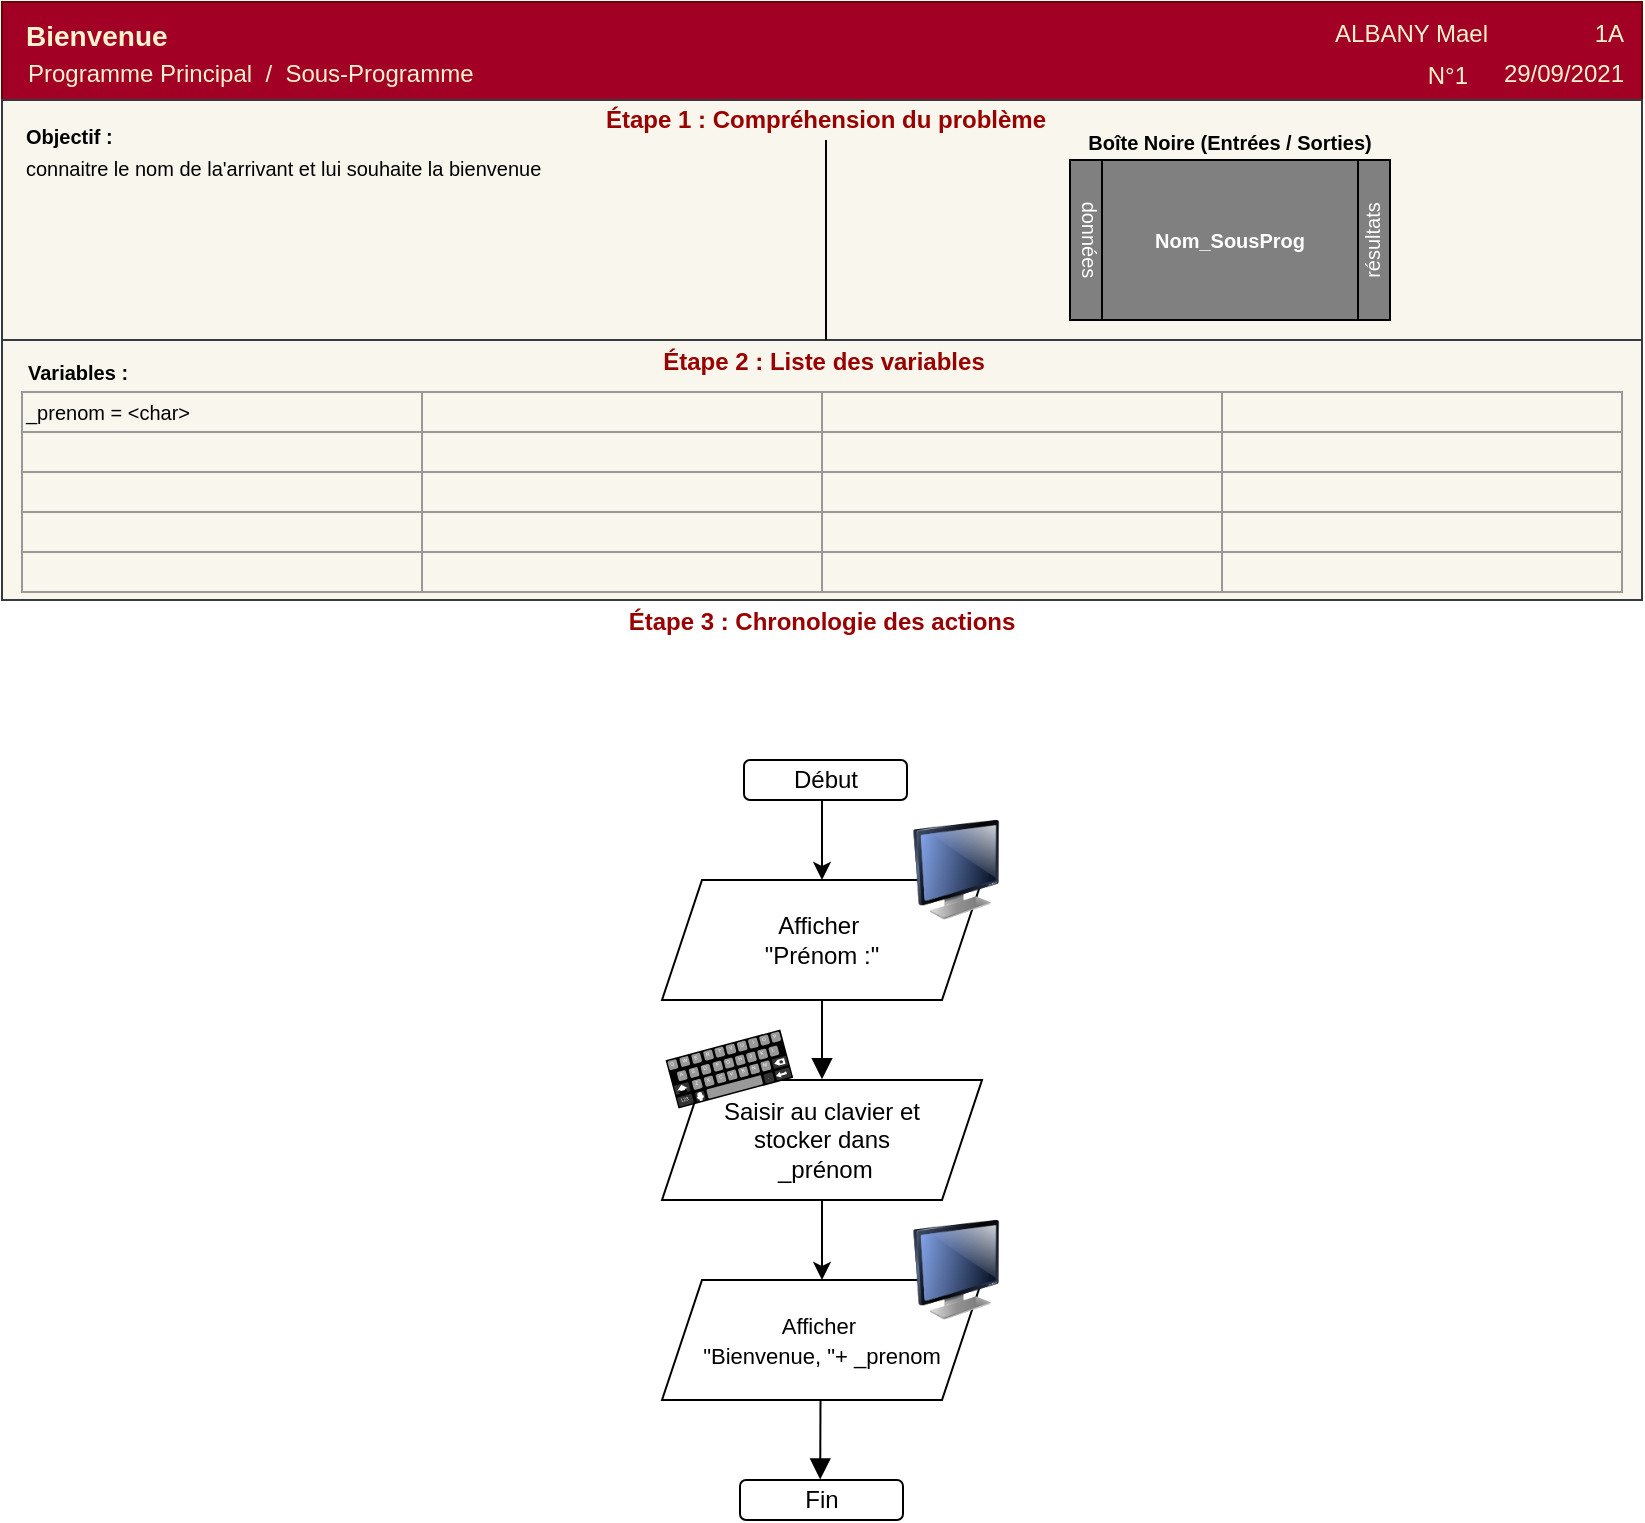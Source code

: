 <mxfile version="15.2.7" type="device"><diagram id="C5RBs43oDa-KdzZeNtuy" name="Page-1"><mxGraphModel dx="3076" dy="1910" grid="1" gridSize="10" guides="1" tooltips="1" connect="1" arrows="1" fold="1" page="1" pageScale="1" pageWidth="827" pageHeight="1169" math="0" shadow="0"><root><mxCell id="WIyWlLk6GJQsqaUBKTNV-0"/><mxCell id="WIyWlLk6GJQsqaUBKTNV-1" parent="WIyWlLk6GJQsqaUBKTNV-0"/><mxCell id="lnCyzunkSjbtColJnRYk-47" value="" style="group" parent="WIyWlLk6GJQsqaUBKTNV-1" vertex="1" connectable="0"><mxGeometry x="-1650" y="-1169" width="820" height="299" as="geometry"/></mxCell><mxCell id="lnCyzunkSjbtColJnRYk-46" value="" style="group;allowArrows=0;dropTarget=0;recursiveResize=0;expand=0;movable=0;resizable=0;rotatable=0;deletable=0;cloneable=0;editable=0;" parent="lnCyzunkSjbtColJnRYk-47" vertex="1" connectable="0"><mxGeometry width="820" height="299" as="geometry"/></mxCell><mxCell id="FBwt7Aevd6_M9OipMNYC-8" value="" style="rounded=0;whiteSpace=wrap;html=1;fontSize=12;align=left;fillColor=#a20025;strokeColor=#6F0000;fontColor=#ffffff;deletable=0;cloneable=0;rotatable=0;resizable=0;movable=0;expand=0;recursiveResize=0;allowArrows=0;connectable=0;editable=0;" parent="lnCyzunkSjbtColJnRYk-46" vertex="1"><mxGeometry width="820" height="49" as="geometry"/></mxCell><mxCell id="td8Thl32gD1S19auqDvH-131" value="" style="rounded=0;whiteSpace=wrap;html=1;strokeWidth=1;perimeterSpacing=0;connectable=0;allowArrows=0;resizable=0;movable=0;rotatable=0;cloneable=0;deletable=0;resizeWidth=0;fillColor=#f9f7ed;strokeColor=#36393d;expand=0;recursiveResize=0;editable=0;" parent="lnCyzunkSjbtColJnRYk-46" vertex="1"><mxGeometry y="49" width="820" height="120" as="geometry"/></mxCell><mxCell id="pmkci14DqVWy7yplzHCR-0" value="" style="rounded=0;whiteSpace=wrap;html=1;fillColor=#f9f7ed;strokeColor=#36393d;connectable=0;allowArrows=0;recursiveResize=0;expand=0;movable=0;resizable=0;rotatable=0;cloneable=0;deletable=0;editable=0;" parent="lnCyzunkSjbtColJnRYk-46" vertex="1"><mxGeometry y="169" width="820" height="130" as="geometry"/></mxCell><mxCell id="FBwt7Aevd6_M9OipMNYC-7" value="" style="endArrow=none;html=1;fontSize=12;fontColor=#808080;startFill=0;endFill=0;anchorPointDirection=0;bendable=0;movable=0;cloneable=0;deletable=0;editable=0;" parent="lnCyzunkSjbtColJnRYk-47" edge="1"><mxGeometry width="50" height="50" relative="1" as="geometry"><mxPoint x="412" y="69" as="sourcePoint"/><mxPoint x="412" y="169" as="targetPoint"/></mxGeometry></mxCell><mxCell id="td8Thl32gD1S19auqDvH-126" value="Programme Principal&amp;nbsp; /&amp;nbsp; Sous-Programme" style="text;html=1;strokeColor=none;fillColor=none;align=left;verticalAlign=middle;whiteSpace=wrap;rounded=0;fontColor=#FFF2CC;connectable=0;allowArrows=0;recursiveResize=0;expand=0;movable=0;resizable=0;rotatable=0;cloneable=0;deletable=0;pointerEvents=0;" parent="WIyWlLk6GJQsqaUBKTNV-1" vertex="1"><mxGeometry x="-1639" y="-1143" width="238" height="20" as="geometry"/></mxCell><mxCell id="td8Thl32gD1S19auqDvH-127" value="ALBANY Mael" style="text;html=1;strokeColor=none;fillColor=none;align=right;verticalAlign=middle;whiteSpace=wrap;rounded=0;movable=0;resizable=0;rotatable=0;deletable=0;editable=1;connectable=0;fontColor=#FFF2CC;allowArrows=0;recursiveResize=0;expand=0;cloneable=0;pointerEvents=0;" parent="WIyWlLk6GJQsqaUBKTNV-1" vertex="1"><mxGeometry x="-1285" y="-1163" width="380" height="20" as="geometry"/></mxCell><mxCell id="td8Thl32gD1S19auqDvH-128" value="1A" style="text;html=1;strokeColor=none;fillColor=none;align=right;verticalAlign=middle;whiteSpace=wrap;rounded=0;movable=0;fontColor=#FFF2CC;connectable=0;allowArrows=0;recursiveResize=0;expand=0;resizable=0;rotatable=0;cloneable=0;deletable=0;pointerEvents=0;" parent="WIyWlLk6GJQsqaUBKTNV-1" vertex="1"><mxGeometry x="-900" y="-1165" width="63.45" height="23" as="geometry"/></mxCell><mxCell id="td8Thl32gD1S19auqDvH-132" value="N°1" style="text;html=1;strokeColor=none;fillColor=none;align=right;verticalAlign=middle;whiteSpace=wrap;rounded=0;movable=0;fontColor=#FFF2CC;connectable=0;allowArrows=0;recursiveResize=0;expand=0;resizable=0;rotatable=0;cloneable=0;deletable=0;pointerEvents=0;" parent="WIyWlLk6GJQsqaUBKTNV-1" vertex="1"><mxGeometry x="-1017" y="-1142" width="102" height="20" as="geometry"/></mxCell><mxCell id="td8Thl32gD1S19auqDvH-133" value="&lt;font style=&quot;font-size: 10px&quot;&gt;&lt;b&gt;Objectif :&lt;/b&gt;&lt;/font&gt;" style="text;html=1;strokeColor=none;fillColor=none;align=left;verticalAlign=middle;whiteSpace=wrap;rounded=0;fontSize=14;resizable=0;movable=0;editable=0;rotatable=0;deletable=0;connectable=0;allowArrows=0;recursiveResize=0;expand=0;cloneable=0;pointerEvents=0;" parent="WIyWlLk6GJQsqaUBKTNV-1" vertex="1"><mxGeometry x="-1640" y="-1112.5" width="160" height="19.5" as="geometry"/></mxCell><mxCell id="td8Thl32gD1S19auqDvH-142" value="29/09/2021" style="text;html=1;strokeColor=none;fillColor=none;align=right;verticalAlign=middle;whiteSpace=wrap;rounded=0;movable=0;fontColor=#FFF2CC;connectable=0;allowArrows=0;recursiveResize=0;expand=0;resizable=0;rotatable=0;cloneable=0;deletable=0;pointerEvents=0;" parent="WIyWlLk6GJQsqaUBKTNV-1" vertex="1"><mxGeometry x="-908" y="-1143" width="71" height="20" as="geometry"/></mxCell><mxCell id="td8Thl32gD1S19auqDvH-143" value="&lt;span style=&quot;font-family: &amp;#34;helvetica&amp;#34; ; font-style: normal ; letter-spacing: normal ; text-indent: 0px ; text-transform: none ; word-spacing: 0px ; display: inline ; float: none&quot;&gt;&lt;font style=&quot;font-size: 14px&quot; color=&quot;#fff2cc&quot;&gt;&lt;b&gt;Bienvenue&lt;/b&gt;&lt;/font&gt;&lt;/span&gt;" style="text;whiteSpace=wrap;html=1;fontSize=16;movable=0;align=left;connectable=0;allowArrows=0;resizable=0;rotatable=0;cloneable=0;deletable=0;expand=0;recursiveResize=0;pointerEvents=0;" parent="WIyWlLk6GJQsqaUBKTNV-1" vertex="1"><mxGeometry x="-1640" y="-1169" width="280" height="30" as="geometry"/></mxCell><mxCell id="td8Thl32gD1S19auqDvH-146" value="&lt;span style=&quot;font-size: 10px&quot;&gt;connaitre le nom de la'arrivant et lui souhaite la bienvenue&lt;/span&gt;" style="text;html=1;strokeColor=none;fillColor=none;align=left;verticalAlign=top;whiteSpace=wrap;rounded=0;movable=0;autosize=0;resizable=0;deletable=0;allowArrows=0;connectable=0;imageVerticalAlign=top;rotatable=0;cloneable=0;recursiveResize=0;expand=0;resizeHeight=0;pointerEvents=0;" parent="WIyWlLk6GJQsqaUBKTNV-1" vertex="1"><mxGeometry x="-1640" y="-1100" width="370" height="90" as="geometry"/></mxCell><mxCell id="pmkci14DqVWy7yplzHCR-1" value="&lt;b style=&quot;&quot;&gt;&lt;font style=&quot;font-size: 10px&quot;&gt;Variables :&lt;/font&gt;&lt;/b&gt;" style="text;html=1;strokeColor=none;fillColor=none;align=left;verticalAlign=middle;whiteSpace=wrap;rounded=0;connectable=0;allowArrows=0;recursiveResize=0;expand=0;movable=0;resizable=0;rotatable=0;cloneable=0;deletable=0;pointerEvents=0;editable=0;" parent="WIyWlLk6GJQsqaUBKTNV-1" vertex="1"><mxGeometry x="-1639" y="-994" width="80" height="20" as="geometry"/></mxCell><mxCell id="pmkci14DqVWy7yplzHCR-34" value="" style="group;allowArrows=0;dropTarget=0;recursiveResize=0;expand=0;movable=0;resizable=0;rotatable=0;deletable=0;cloneable=0;pointerEvents=0;" parent="WIyWlLk6GJQsqaUBKTNV-1" vertex="1" connectable="0"><mxGeometry x="-1639" y="-970" width="795" height="90" as="geometry"/></mxCell><mxCell id="pmkci14DqVWy7yplzHCR-53" value="" style="group;allowArrows=0;dropTarget=0;recursiveResize=0;expand=0;movable=0;resizable=0;rotatable=0;cloneable=0;deletable=0;container=0;pointerEvents=0;" parent="WIyWlLk6GJQsqaUBKTNV-1" vertex="1" connectable="0"><mxGeometry x="-1639" y="-970" width="800.45" height="90" as="geometry"/></mxCell><mxCell id="lnCyzunkSjbtColJnRYk-22" value="&lt;span style=&quot;font-family: &amp;#34;helvetica&amp;#34; ; font-style: normal ; letter-spacing: normal ; text-indent: 0px ; text-transform: none ; word-spacing: 0px ; display: inline ; float: none&quot;&gt;&lt;b&gt;&lt;font style=&quot;font-size: 12px&quot; color=&quot;#990000&quot;&gt;Étape 1 : Compréhension du problème&lt;/font&gt;&lt;/b&gt;&lt;/span&gt;" style="text;whiteSpace=wrap;html=1;align=center;connectable=0;allowArrows=0;recursiveResize=0;expand=0;movable=0;resizable=0;rotatable=0;deletable=0;cloneable=0;pointerEvents=0;editable=0;" parent="WIyWlLk6GJQsqaUBKTNV-1" vertex="1"><mxGeometry x="-1378" y="-1123.75" width="280" height="30" as="geometry"/></mxCell><mxCell id="lnCyzunkSjbtColJnRYk-23" value="&lt;span style=&quot;font-family: &amp;#34;helvetica&amp;#34; ; font-style: normal ; letter-spacing: normal ; text-indent: 0px ; text-transform: none ; word-spacing: 0px ; display: inline ; float: none&quot;&gt;&lt;b&gt;&lt;font style=&quot;font-size: 12px&quot; color=&quot;#990000&quot;&gt;Étape 2 : Liste des variables&lt;/font&gt;&lt;/b&gt;&lt;/span&gt;" style="text;whiteSpace=wrap;html=1;align=center;connectable=0;allowArrows=0;expand=0;recursiveResize=0;movable=0;resizable=0;rotatable=0;cloneable=0;deletable=0;pointerEvents=0;editable=0;" parent="WIyWlLk6GJQsqaUBKTNV-1" vertex="1"><mxGeometry x="-1379" y="-1003" width="280" height="30" as="geometry"/></mxCell><mxCell id="lnCyzunkSjbtColJnRYk-24" value="&lt;span style=&quot;font-family: &amp;#34;helvetica&amp;#34; ; font-style: normal ; letter-spacing: normal ; text-indent: 0px ; text-transform: none ; word-spacing: 0px ; display: inline ; float: none&quot;&gt;&lt;b&gt;&lt;font style=&quot;font-size: 12px&quot; color=&quot;#990000&quot;&gt;Étape 3 : Chronologie des actions&lt;/font&gt;&lt;/b&gt;&lt;/span&gt;" style="text;whiteSpace=wrap;html=1;align=center;connectable=0;allowArrows=0;recursiveResize=0;expand=0;movable=0;resizable=0;rotatable=0;cloneable=0;deletable=0;pointerEvents=0;editable=0;" parent="WIyWlLk6GJQsqaUBKTNV-1" vertex="1"><mxGeometry x="-1380" y="-873" width="280" height="20" as="geometry"/></mxCell><mxCell id="pmkci14DqVWy7yplzHCR-49" value="_prenom = &amp;lt;char&amp;gt;" style="rounded=0;whiteSpace=wrap;html=1;align=left;verticalAlign=middle;labelBackgroundColor=none;fontColor=none;noLabel=0;fillColor=none;strokeColor=#999999;allowArrows=0;connectable=0;recursiveResize=0;expand=0;movable=0;resizable=0;rotatable=0;cloneable=0;deletable=0;editable=1;fontSize=10;spacingBottom=1;pointerEvents=0;" parent="WIyWlLk6GJQsqaUBKTNV-1" vertex="1"><mxGeometry x="-1640" y="-974" width="200" height="20" as="geometry"/></mxCell><mxCell id="td8Thl32gD1S19auqDvH-148" value="&lt;font style=&quot;font-size: 10px&quot;&gt;&lt;b&gt;Boîte Noire (Entrées / Sorties)&lt;/b&gt;&lt;/font&gt;" style="text;html=1;strokeColor=none;fillColor=none;align=center;verticalAlign=middle;whiteSpace=wrap;rounded=0;fontSize=14;movable=0;resizable=0;connectable=0;allowArrows=0;rotatable=0;deletable=0;expand=0;editable=0;recursiveResize=0;cloneable=0;pointerEvents=0;" parent="WIyWlLk6GJQsqaUBKTNV-1" vertex="1"><mxGeometry x="-1126" y="-1109.5" width="180" height="19.5" as="geometry"/></mxCell><mxCell id="lnCyzunkSjbtColJnRYk-25" value="" style="group;allowArrows=0;dropTarget=0;recursiveResize=0;expand=0;movable=0;resizable=0;rotatable=0;cloneable=0;deletable=0;editable=0;" parent="WIyWlLk6GJQsqaUBKTNV-1" vertex="1" connectable="0"><mxGeometry x="-1117" y="-1090" width="162" height="80" as="geometry"/></mxCell><mxCell id="lnCyzunkSjbtColJnRYk-19" value="&lt;font color=&quot;#ffffff&quot; style=&quot;font-size: 10px&quot;&gt;&lt;b&gt;Nom_SousProg&lt;/b&gt;&lt;/font&gt;" style="shape=process;whiteSpace=wrap;html=1;backgroundOutline=0;fontColor=#808080;fillColor=#808080;allowArrows=0;recursiveResize=0;expand=0;resizable=0;rotatable=0;cloneable=0;connectable=0;movable=0;deletable=0;" parent="lnCyzunkSjbtColJnRYk-25" vertex="1"><mxGeometry x="1" width="160" height="80" as="geometry"/></mxCell><mxCell id="lnCyzunkSjbtColJnRYk-20" value="&lt;span style=&quot;font-size: 10px&quot;&gt;données&lt;/span&gt;" style="text;html=1;strokeColor=none;fillColor=none;align=center;verticalAlign=middle;whiteSpace=wrap;rounded=0;horizontal=0;fontColor=#FFFFFF;rotation=-180;spacing=0;fontSize=10;allowArrows=0;expand=0;movable=0;resizable=0;rotatable=0;cloneable=0;deletable=0;pointerEvents=0;editable=0;connectable=0;recursiveResize=0;" parent="lnCyzunkSjbtColJnRYk-25" vertex="1"><mxGeometry x="1" y="10" width="20" height="60" as="geometry"/></mxCell><mxCell id="lnCyzunkSjbtColJnRYk-21" value="&lt;span style=&quot;font-size: 10px&quot;&gt;résultats&lt;br style=&quot;font-size: 10px&quot;&gt;&lt;/span&gt;" style="text;html=1;strokeColor=none;fillColor=none;align=center;verticalAlign=middle;whiteSpace=wrap;rounded=0;horizontal=0;fontColor=#FFFFFF;rotation=0;spacing=0;fontSize=10;allowArrows=0;expand=0;movable=0;resizable=0;rotatable=0;cloneable=0;deletable=0;pointerEvents=0;editable=0;connectable=0;recursiveResize=0;" parent="lnCyzunkSjbtColJnRYk-25" vertex="1"><mxGeometry x="142" y="10" width="20" height="60" as="geometry"/></mxCell><mxCell id="lnCyzunkSjbtColJnRYk-27" value="" style="rounded=0;whiteSpace=wrap;html=1;align=left;verticalAlign=middle;labelBackgroundColor=none;fontColor=none;noLabel=0;fillColor=none;strokeColor=#999999;allowArrows=0;connectable=0;recursiveResize=0;expand=0;movable=0;resizable=0;rotatable=0;cloneable=0;deletable=0;editable=1;fontSize=10;spacingBottom=1;pointerEvents=0;" parent="WIyWlLk6GJQsqaUBKTNV-1" vertex="1"><mxGeometry x="-1640" y="-954" width="200" height="20" as="geometry"/></mxCell><mxCell id="lnCyzunkSjbtColJnRYk-28" value="" style="rounded=0;whiteSpace=wrap;html=1;align=left;verticalAlign=middle;labelBackgroundColor=none;fontColor=none;noLabel=0;fillColor=none;strokeColor=#999999;allowArrows=0;connectable=0;recursiveResize=0;expand=0;movable=0;resizable=0;rotatable=0;cloneable=0;deletable=0;editable=1;fontSize=10;spacingBottom=1;pointerEvents=0;" parent="WIyWlLk6GJQsqaUBKTNV-1" vertex="1"><mxGeometry x="-1640" y="-934" width="200" height="20" as="geometry"/></mxCell><mxCell id="lnCyzunkSjbtColJnRYk-29" value="" style="rounded=0;whiteSpace=wrap;html=1;align=left;verticalAlign=middle;labelBackgroundColor=none;fontColor=none;noLabel=0;fillColor=none;strokeColor=#999999;allowArrows=0;connectable=0;recursiveResize=0;expand=0;movable=0;resizable=0;rotatable=0;cloneable=0;deletable=0;editable=1;fontSize=10;spacingBottom=1;pointerEvents=0;" parent="WIyWlLk6GJQsqaUBKTNV-1" vertex="1"><mxGeometry x="-1640" y="-914" width="200" height="20" as="geometry"/></mxCell><mxCell id="lnCyzunkSjbtColJnRYk-30" value="" style="rounded=0;whiteSpace=wrap;html=1;align=left;verticalAlign=middle;labelBackgroundColor=none;fontColor=none;noLabel=0;fillColor=none;strokeColor=#999999;allowArrows=0;connectable=0;recursiveResize=0;expand=0;movable=0;resizable=0;rotatable=0;cloneable=0;deletable=0;editable=1;fontSize=10;spacingBottom=1;pointerEvents=0;" parent="WIyWlLk6GJQsqaUBKTNV-1" vertex="1"><mxGeometry x="-1640" y="-894" width="200" height="20" as="geometry"/></mxCell><mxCell id="lnCyzunkSjbtColJnRYk-31" value="" style="rounded=0;whiteSpace=wrap;html=1;align=left;verticalAlign=middle;labelBackgroundColor=none;fontColor=none;noLabel=0;fillColor=none;strokeColor=#999999;allowArrows=0;connectable=0;recursiveResize=0;expand=0;movable=0;resizable=0;rotatable=0;cloneable=0;deletable=0;editable=1;fontSize=10;spacingBottom=1;pointerEvents=0;" parent="WIyWlLk6GJQsqaUBKTNV-1" vertex="1"><mxGeometry x="-1440" y="-974" width="200" height="20" as="geometry"/></mxCell><mxCell id="lnCyzunkSjbtColJnRYk-32" value="" style="rounded=0;whiteSpace=wrap;html=1;align=left;verticalAlign=middle;labelBackgroundColor=none;fontColor=none;noLabel=0;fillColor=none;strokeColor=#999999;allowArrows=0;connectable=0;recursiveResize=0;expand=0;movable=0;resizable=0;rotatable=0;cloneable=0;deletable=0;editable=1;fontSize=10;spacingBottom=1;pointerEvents=0;" parent="WIyWlLk6GJQsqaUBKTNV-1" vertex="1"><mxGeometry x="-1440" y="-954" width="200" height="20" as="geometry"/></mxCell><mxCell id="lnCyzunkSjbtColJnRYk-33" value="" style="rounded=0;whiteSpace=wrap;html=1;align=left;verticalAlign=middle;labelBackgroundColor=none;fontColor=none;noLabel=0;fillColor=none;strokeColor=#999999;allowArrows=0;connectable=0;recursiveResize=0;expand=0;movable=0;resizable=0;rotatable=0;cloneable=0;deletable=0;editable=1;fontSize=10;spacingBottom=1;pointerEvents=0;" parent="WIyWlLk6GJQsqaUBKTNV-1" vertex="1"><mxGeometry x="-1440" y="-934" width="200" height="20" as="geometry"/></mxCell><mxCell id="lnCyzunkSjbtColJnRYk-34" value="" style="rounded=0;whiteSpace=wrap;html=1;align=left;verticalAlign=middle;labelBackgroundColor=none;fontColor=none;noLabel=0;fillColor=none;strokeColor=#999999;allowArrows=0;connectable=0;recursiveResize=0;expand=0;movable=0;resizable=0;rotatable=0;cloneable=0;deletable=0;editable=1;fontSize=10;spacingBottom=1;pointerEvents=0;" parent="WIyWlLk6GJQsqaUBKTNV-1" vertex="1"><mxGeometry x="-1440" y="-914" width="200" height="20" as="geometry"/></mxCell><mxCell id="lnCyzunkSjbtColJnRYk-35" value="" style="rounded=0;whiteSpace=wrap;html=1;align=left;verticalAlign=middle;labelBackgroundColor=none;fontColor=none;noLabel=0;fillColor=none;strokeColor=#999999;allowArrows=0;connectable=0;recursiveResize=0;expand=0;movable=0;resizable=0;rotatable=0;cloneable=0;deletable=0;editable=1;fontSize=10;spacingBottom=1;pointerEvents=0;" parent="WIyWlLk6GJQsqaUBKTNV-1" vertex="1"><mxGeometry x="-1440" y="-894" width="200" height="20" as="geometry"/></mxCell><mxCell id="lnCyzunkSjbtColJnRYk-36" value="" style="rounded=0;whiteSpace=wrap;html=1;align=left;verticalAlign=middle;labelBackgroundColor=none;fontColor=none;noLabel=0;fillColor=none;strokeColor=#999999;allowArrows=0;connectable=0;recursiveResize=0;expand=0;movable=0;resizable=0;rotatable=0;cloneable=0;deletable=0;editable=1;fontSize=10;spacingBottom=1;pointerEvents=0;" parent="WIyWlLk6GJQsqaUBKTNV-1" vertex="1"><mxGeometry x="-1240" y="-974" width="200" height="20" as="geometry"/></mxCell><mxCell id="lnCyzunkSjbtColJnRYk-37" value="" style="rounded=0;whiteSpace=wrap;html=1;align=left;verticalAlign=middle;labelBackgroundColor=none;fontColor=none;noLabel=0;fillColor=none;strokeColor=#999999;allowArrows=0;connectable=0;recursiveResize=0;expand=0;movable=0;resizable=0;rotatable=0;cloneable=0;deletable=0;editable=1;fontSize=10;spacingBottom=1;pointerEvents=0;" parent="WIyWlLk6GJQsqaUBKTNV-1" vertex="1"><mxGeometry x="-1240" y="-954" width="200" height="20" as="geometry"/></mxCell><mxCell id="lnCyzunkSjbtColJnRYk-38" value="" style="rounded=0;whiteSpace=wrap;html=1;align=left;verticalAlign=middle;labelBackgroundColor=none;fontColor=none;noLabel=0;fillColor=none;strokeColor=#999999;allowArrows=0;connectable=0;recursiveResize=0;expand=0;movable=0;resizable=0;rotatable=0;cloneable=0;deletable=0;editable=1;fontSize=10;spacingBottom=1;pointerEvents=0;" parent="WIyWlLk6GJQsqaUBKTNV-1" vertex="1"><mxGeometry x="-1240" y="-934" width="200" height="20" as="geometry"/></mxCell><mxCell id="lnCyzunkSjbtColJnRYk-39" value="" style="rounded=0;whiteSpace=wrap;html=1;align=left;verticalAlign=middle;labelBackgroundColor=none;fontColor=none;noLabel=0;fillColor=none;strokeColor=#999999;allowArrows=0;connectable=0;recursiveResize=0;expand=0;movable=0;resizable=0;rotatable=0;cloneable=0;deletable=0;editable=1;fontSize=10;spacingBottom=1;pointerEvents=0;" parent="WIyWlLk6GJQsqaUBKTNV-1" vertex="1"><mxGeometry x="-1240" y="-914" width="200" height="20" as="geometry"/></mxCell><mxCell id="lnCyzunkSjbtColJnRYk-40" value="" style="rounded=0;whiteSpace=wrap;html=1;align=left;verticalAlign=middle;labelBackgroundColor=none;fontColor=none;noLabel=0;fillColor=none;strokeColor=#999999;allowArrows=0;connectable=0;recursiveResize=0;expand=0;movable=0;resizable=0;rotatable=0;cloneable=0;deletable=0;editable=1;fontSize=10;spacingBottom=1;pointerEvents=0;" parent="WIyWlLk6GJQsqaUBKTNV-1" vertex="1"><mxGeometry x="-1240" y="-894" width="200" height="20" as="geometry"/></mxCell><mxCell id="lnCyzunkSjbtColJnRYk-41" value="" style="rounded=0;whiteSpace=wrap;html=1;align=left;verticalAlign=middle;labelBackgroundColor=none;fontColor=none;noLabel=0;fillColor=none;strokeColor=#999999;allowArrows=0;connectable=0;recursiveResize=0;expand=0;movable=0;resizable=0;rotatable=0;cloneable=0;deletable=0;editable=1;fontSize=10;spacingBottom=1;pointerEvents=0;" parent="WIyWlLk6GJQsqaUBKTNV-1" vertex="1"><mxGeometry x="-1040" y="-974" width="200" height="20" as="geometry"/></mxCell><mxCell id="lnCyzunkSjbtColJnRYk-42" value="" style="rounded=0;whiteSpace=wrap;html=1;align=left;verticalAlign=middle;labelBackgroundColor=none;fontColor=none;noLabel=0;fillColor=none;strokeColor=#999999;allowArrows=0;connectable=0;recursiveResize=0;expand=0;movable=0;resizable=0;rotatable=0;cloneable=0;deletable=0;editable=1;fontSize=10;spacingBottom=1;pointerEvents=0;" parent="WIyWlLk6GJQsqaUBKTNV-1" vertex="1"><mxGeometry x="-1040" y="-954" width="200" height="20" as="geometry"/></mxCell><mxCell id="lnCyzunkSjbtColJnRYk-43" value="" style="rounded=0;whiteSpace=wrap;html=1;align=left;verticalAlign=middle;labelBackgroundColor=none;fontColor=none;noLabel=0;fillColor=none;strokeColor=#999999;allowArrows=0;connectable=0;recursiveResize=0;expand=0;movable=0;resizable=0;rotatable=0;cloneable=0;deletable=0;editable=1;fontSize=10;spacingBottom=1;pointerEvents=0;" parent="WIyWlLk6GJQsqaUBKTNV-1" vertex="1"><mxGeometry x="-1040" y="-934" width="200" height="20" as="geometry"/></mxCell><mxCell id="lnCyzunkSjbtColJnRYk-44" value="" style="rounded=0;whiteSpace=wrap;html=1;align=left;verticalAlign=middle;labelBackgroundColor=none;fontColor=none;noLabel=0;fillColor=none;strokeColor=#999999;allowArrows=0;connectable=0;recursiveResize=0;expand=0;movable=0;resizable=0;rotatable=0;cloneable=0;deletable=0;editable=1;fontSize=10;spacingBottom=1;pointerEvents=0;" parent="WIyWlLk6GJQsqaUBKTNV-1" vertex="1"><mxGeometry x="-1040" y="-914" width="200" height="20" as="geometry"/></mxCell><mxCell id="lnCyzunkSjbtColJnRYk-45" value="" style="rounded=0;whiteSpace=wrap;html=1;align=left;verticalAlign=middle;labelBackgroundColor=none;fontColor=none;noLabel=0;fillColor=none;strokeColor=#999999;allowArrows=0;connectable=0;recursiveResize=0;expand=0;movable=0;resizable=0;rotatable=0;cloneable=0;deletable=0;editable=1;fontSize=10;spacingBottom=1;pointerEvents=0;" parent="WIyWlLk6GJQsqaUBKTNV-1" vertex="1"><mxGeometry x="-1040" y="-894" width="200" height="20" as="geometry"/></mxCell><mxCell id="Krm_7Eq4ej9qMJ51hasB-1" value="Début" style="rounded=1;whiteSpace=wrap;html=1;fontSize=12;glass=0;strokeWidth=1;shadow=0;fontColor=#000000;fillColor=default;align=center;imageAspect=1;connectable=1;allowArrows=0;recursiveResize=0;expand=0;resizable=0;rotatable=0;cloneable=0;pointerEvents=0;" parent="WIyWlLk6GJQsqaUBKTNV-1" vertex="1"><mxGeometry x="-1279" y="-790" width="81.5" height="20" as="geometry"/></mxCell><mxCell id="Krm_7Eq4ej9qMJ51hasB-2" value="" style="group" parent="WIyWlLk6GJQsqaUBKTNV-1" vertex="1" connectable="0"><mxGeometry x="-1320" y="-770" width="172.22" height="200" as="geometry"/></mxCell><mxCell id="Krm_7Eq4ej9qMJ51hasB-3" value="Afficher&amp;nbsp;&lt;br&gt;&quot;Prénom :&quot;" style="shape=parallelogram;perimeter=parallelogramPerimeter;whiteSpace=wrap;html=1;fixedSize=1;connectable=1;allowArrows=0;recursiveResize=0;expand=0;movable=0;rotatable=0;cloneable=0;deletable=0;resizable=1;fillColor=default;" parent="Krm_7Eq4ej9qMJ51hasB-2" vertex="1"><mxGeometry y="40" width="160" height="60" as="geometry"/></mxCell><mxCell id="Krm_7Eq4ej9qMJ51hasB-4" value="" style="image;html=1;image=img/lib/clip_art/computers/Monitor_128x128.png;aspect=fixed;connectable=0;allowArrows=0;recursiveResize=0;expand=0;movable=0;resizable=0;rotatable=0;cloneable=0;deletable=0;editable=0;" parent="Krm_7Eq4ej9qMJ51hasB-2" vertex="1"><mxGeometry x="122.22" y="10" width="50" height="50" as="geometry"/></mxCell><mxCell id="Krm_7Eq4ej9qMJ51hasB-5" value="" style="endArrow=classic;html=1;entryX=0.5;entryY=0;entryDx=0;entryDy=0;anchorPointDirection=0;bendable=0;movable=0;cloneable=0;deletable=0;editable=0;" parent="Krm_7Eq4ej9qMJ51hasB-2" target="Krm_7Eq4ej9qMJ51hasB-3" edge="1"><mxGeometry width="50" height="50" relative="1" as="geometry"><mxPoint x="80" as="sourcePoint"/><mxPoint x="140" y="-160" as="targetPoint"/></mxGeometry></mxCell><mxCell id="Krm_7Eq4ej9qMJ51hasB-6" value="" style="group" parent="Krm_7Eq4ej9qMJ51hasB-2" vertex="1" connectable="0"><mxGeometry y="100" width="160" height="100" as="geometry"/></mxCell><mxCell id="Krm_7Eq4ej9qMJ51hasB-7" value="" style="endArrow=block;html=1;endSize=8;endFill=1;anchorPointDirection=0;bendable=0;entryX=0.5;entryY=-0.006;entryDx=0;entryDy=0;entryPerimeter=0;movable=1;cloneable=0;deletable=1;editable=0;resizable=1;rotatable=1;connectable=1;" parent="Krm_7Eq4ej9qMJ51hasB-6" target="Krm_7Eq4ej9qMJ51hasB-8" edge="1"><mxGeometry width="50" height="50" as="geometry"><mxPoint x="80" as="sourcePoint"/><mxPoint x="79.76" y="30" as="targetPoint"/></mxGeometry></mxCell><mxCell id="Krm_7Eq4ej9qMJ51hasB-8" value="Saisir au clavier et &lt;br&gt;stocker dans&lt;br&gt;&amp;nbsp;_prénom" style="shape=parallelogram;perimeter=parallelogramPerimeter;whiteSpace=wrap;html=1;fixedSize=1;connectable=1;allowArrows=0;recursiveResize=0;expand=0;movable=0;resizable=1;rotatable=0;cloneable=0;deletable=0;fillColor=default;" parent="Krm_7Eq4ej9qMJ51hasB-6" vertex="1"><mxGeometry y="40" width="160" height="60" as="geometry"/></mxCell><mxCell id="Krm_7Eq4ej9qMJ51hasB-9" value="" style="verticalLabelPosition=bottom;verticalAlign=top;html=1;shadow=0;dashed=0;strokeWidth=1;shape=mxgraph.android.keyboard;rotation=-15;aspect=fixed;connectable=0;allowArrows=0;recursiveResize=0;expand=0;movable=0;resizable=0;rotatable=0;cloneable=0;deletable=0;" parent="Krm_7Eq4ej9qMJ51hasB-6" vertex="1"><mxGeometry x="4.004" y="21.998" width="59.38" height="25" as="geometry"/></mxCell><mxCell id="Krm_7Eq4ej9qMJ51hasB-10" value="" style="group" parent="WIyWlLk6GJQsqaUBKTNV-1" vertex="1" connectable="0"><mxGeometry x="-1320" y="-570" width="172.22" height="160" as="geometry"/></mxCell><mxCell id="Krm_7Eq4ej9qMJ51hasB-11" value="&lt;font style=&quot;font-size: 11px&quot;&gt;Afficher&amp;nbsp;&lt;br&gt;&quot;Bienvenue, &quot;+ _prenom&lt;/font&gt;" style="shape=parallelogram;perimeter=parallelogramPerimeter;whiteSpace=wrap;html=1;fixedSize=1;connectable=1;allowArrows=0;recursiveResize=0;expand=0;movable=0;rotatable=0;cloneable=0;deletable=0;resizable=1;fillColor=default;" parent="Krm_7Eq4ej9qMJ51hasB-10" vertex="1"><mxGeometry y="40" width="160" height="60" as="geometry"/></mxCell><mxCell id="Krm_7Eq4ej9qMJ51hasB-12" value="" style="image;html=1;image=img/lib/clip_art/computers/Monitor_128x128.png;aspect=fixed;connectable=0;allowArrows=0;recursiveResize=0;expand=0;movable=0;resizable=0;rotatable=0;cloneable=0;deletable=0;editable=0;" parent="Krm_7Eq4ej9qMJ51hasB-10" vertex="1"><mxGeometry x="122.22" y="10" width="50" height="50" as="geometry"/></mxCell><mxCell id="Krm_7Eq4ej9qMJ51hasB-13" value="" style="endArrow=classic;html=1;entryX=0.5;entryY=0;entryDx=0;entryDy=0;anchorPointDirection=0;bendable=0;movable=0;cloneable=0;deletable=0;editable=0;" parent="Krm_7Eq4ej9qMJ51hasB-10" target="Krm_7Eq4ej9qMJ51hasB-11" edge="1"><mxGeometry width="50" height="50" relative="1" as="geometry"><mxPoint x="80" as="sourcePoint"/><mxPoint x="140" y="-160" as="targetPoint"/></mxGeometry></mxCell><mxCell id="Krm_7Eq4ej9qMJ51hasB-14" value="" style="group;allowArrows=0;dropTarget=0;recursiveResize=0;expand=0;resizable=0;rotatable=0;cloneable=0;" parent="Krm_7Eq4ej9qMJ51hasB-10" vertex="1" connectable="0"><mxGeometry x="39" y="100" width="81.5" height="60" as="geometry"/></mxCell><mxCell id="Krm_7Eq4ej9qMJ51hasB-15" value="Fin" style="rounded=1;whiteSpace=wrap;html=1;fontSize=12;glass=0;strokeWidth=1;shadow=0;fontColor=#000000;fillColor=default;align=center;imageAspect=1;connectable=1;allowArrows=0;recursiveResize=0;expand=0;resizable=0;rotatable=0;cloneable=0;pointerEvents=0;deletable=0;movable=0;" parent="Krm_7Eq4ej9qMJ51hasB-14" vertex="1"><mxGeometry y="40" width="81.5" height="20" as="geometry"/></mxCell><mxCell id="Krm_7Eq4ej9qMJ51hasB-16" value="" style="endArrow=block;html=1;endSize=8;endFill=1;anchorPointDirection=0;bendable=0;entryX=0.492;entryY=-0.013;entryDx=0;entryDy=0;entryPerimeter=0;movable=0;cloneable=0;deletable=0;editable=0;" parent="Krm_7Eq4ej9qMJ51hasB-14" target="Krm_7Eq4ej9qMJ51hasB-15" edge="1"><mxGeometry width="50" height="50" as="geometry"><mxPoint x="40.25" as="sourcePoint"/><mxPoint x="40.25" y="40" as="targetPoint"/></mxGeometry></mxCell></root></mxGraphModel></diagram></mxfile>